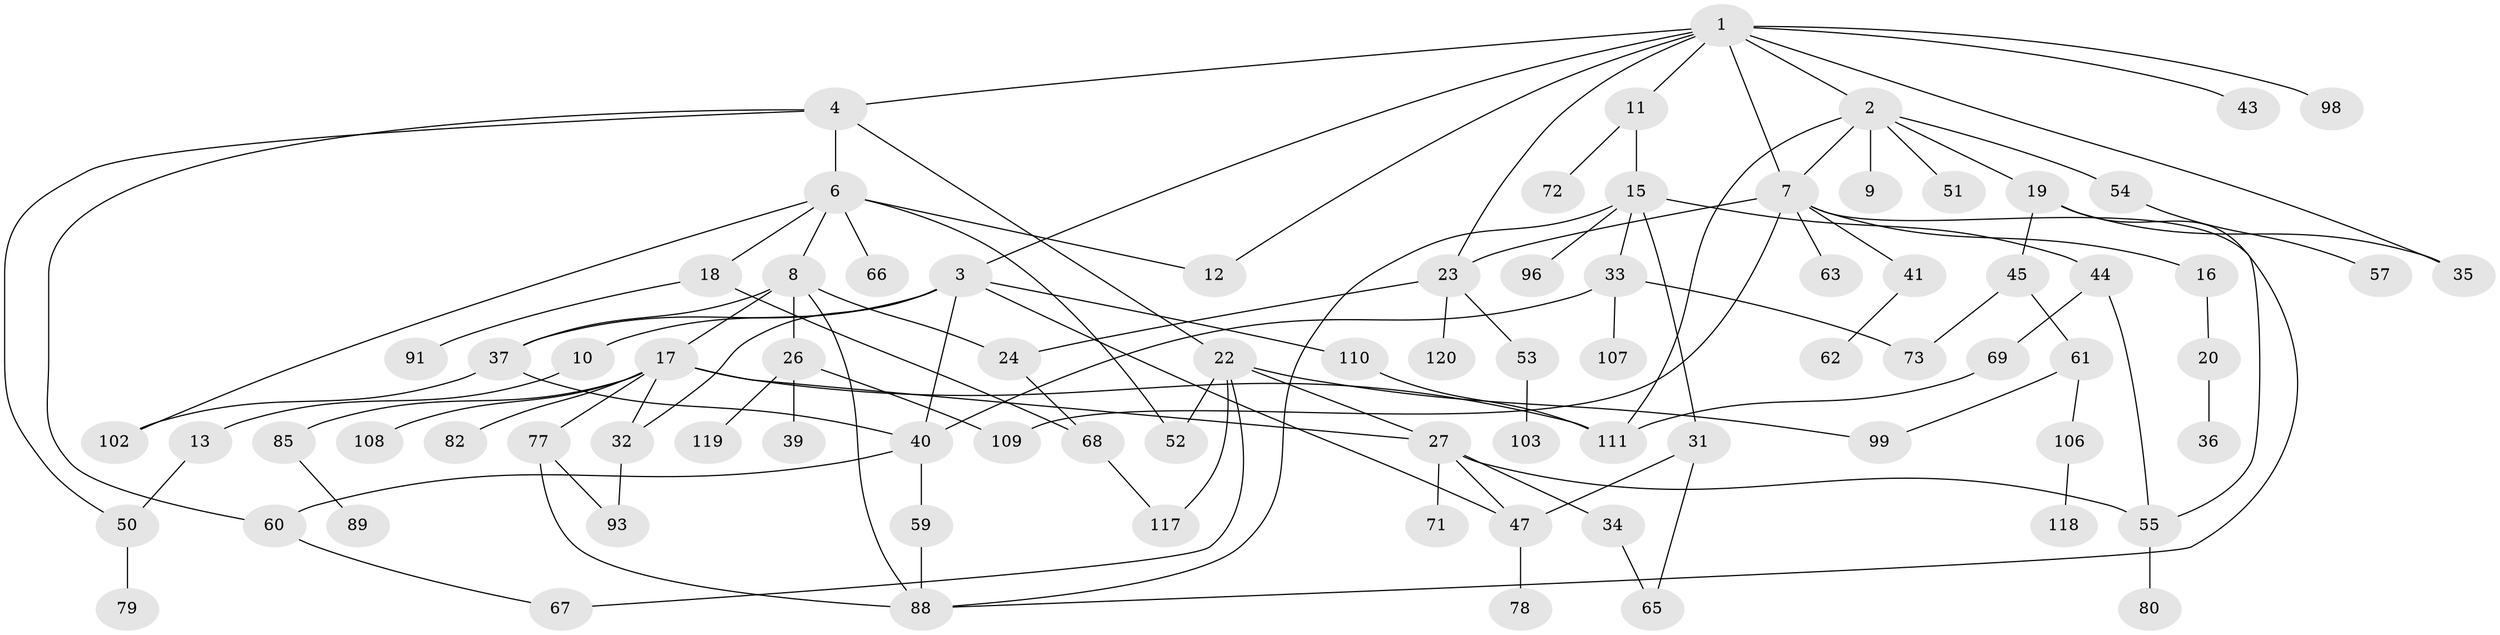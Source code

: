// original degree distribution, {8: 0.01652892561983471, 5: 0.05785123966942149, 4: 0.09917355371900827, 6: 0.024793388429752067, 7: 0.01652892561983471, 2: 0.2975206611570248, 3: 0.18181818181818182, 1: 0.30578512396694213}
// Generated by graph-tools (version 1.1) at 2025/10/02/27/25 16:10:52]
// undirected, 82 vertices, 114 edges
graph export_dot {
graph [start="1"]
  node [color=gray90,style=filled];
  1 [super="+14"];
  2 [super="+56"];
  3 [super="+5"];
  4 [super="+21"];
  6 [super="+87"];
  7 [super="+38"];
  8 [super="+49"];
  9 [super="+64"];
  10;
  11 [super="+114"];
  12 [super="+29"];
  13 [super="+83"];
  15 [super="+25"];
  16;
  17 [super="+30"];
  18 [super="+86"];
  19 [super="+74"];
  20;
  22 [super="+28"];
  23 [super="+58"];
  24;
  26 [super="+100"];
  27;
  31 [super="+75"];
  32 [super="+46"];
  33;
  34;
  35;
  36 [super="+42"];
  37 [super="+48"];
  39 [super="+101"];
  40 [super="+115"];
  41 [super="+105"];
  43;
  44;
  45 [super="+90"];
  47 [super="+113"];
  50 [super="+70"];
  51;
  52 [super="+116"];
  53;
  54;
  55 [super="+97"];
  57 [super="+81"];
  59 [super="+92"];
  60 [super="+84"];
  61 [super="+76"];
  62;
  63;
  65 [super="+94"];
  66;
  67;
  68;
  69;
  71;
  72;
  73 [super="+95"];
  77 [super="+121"];
  78;
  79;
  80;
  82;
  85;
  88 [super="+104"];
  89;
  91;
  93;
  96;
  98;
  99;
  102;
  103;
  106;
  107;
  108;
  109;
  110;
  111 [super="+112"];
  117;
  118;
  119;
  120;
  1 -- 2;
  1 -- 3;
  1 -- 4;
  1 -- 11;
  1 -- 23;
  1 -- 35;
  1 -- 98;
  1 -- 43;
  1 -- 7;
  1 -- 12;
  2 -- 7;
  2 -- 9;
  2 -- 19;
  2 -- 51;
  2 -- 54;
  2 -- 111;
  3 -- 10;
  3 -- 110;
  3 -- 40;
  3 -- 37;
  3 -- 47;
  3 -- 32;
  4 -- 6;
  4 -- 50;
  4 -- 60;
  4 -- 22;
  6 -- 8;
  6 -- 12;
  6 -- 18;
  6 -- 66;
  6 -- 102;
  6 -- 52;
  7 -- 16;
  7 -- 23;
  7 -- 55;
  7 -- 41;
  7 -- 109;
  7 -- 63;
  8 -- 17;
  8 -- 26;
  8 -- 37;
  8 -- 88;
  8 -- 24;
  10 -- 13;
  11 -- 15;
  11 -- 72;
  13 -- 50;
  15 -- 31;
  15 -- 96;
  15 -- 33;
  15 -- 88;
  15 -- 44;
  16 -- 20;
  17 -- 108;
  17 -- 32;
  17 -- 82;
  17 -- 85;
  17 -- 27;
  17 -- 77;
  17 -- 111;
  18 -- 68;
  18 -- 91;
  19 -- 45;
  19 -- 35;
  19 -- 88;
  20 -- 36;
  22 -- 27;
  22 -- 117;
  22 -- 67;
  22 -- 99;
  22 -- 52;
  23 -- 24;
  23 -- 53;
  23 -- 120;
  24 -- 68;
  26 -- 39;
  26 -- 119;
  26 -- 109;
  27 -- 34;
  27 -- 47;
  27 -- 71;
  27 -- 55;
  31 -- 65;
  31 -- 47;
  32 -- 93;
  33 -- 40;
  33 -- 73;
  33 -- 107;
  34 -- 65;
  37 -- 40;
  37 -- 102;
  40 -- 59;
  40 -- 60;
  41 -- 62;
  44 -- 69;
  44 -- 55;
  45 -- 61;
  45 -- 73;
  47 -- 78;
  50 -- 79;
  53 -- 103;
  54 -- 57;
  55 -- 80;
  59 -- 88;
  60 -- 67;
  61 -- 99;
  61 -- 106;
  68 -- 117;
  69 -- 111;
  77 -- 93;
  77 -- 88;
  85 -- 89;
  106 -- 118;
  110 -- 111;
}
